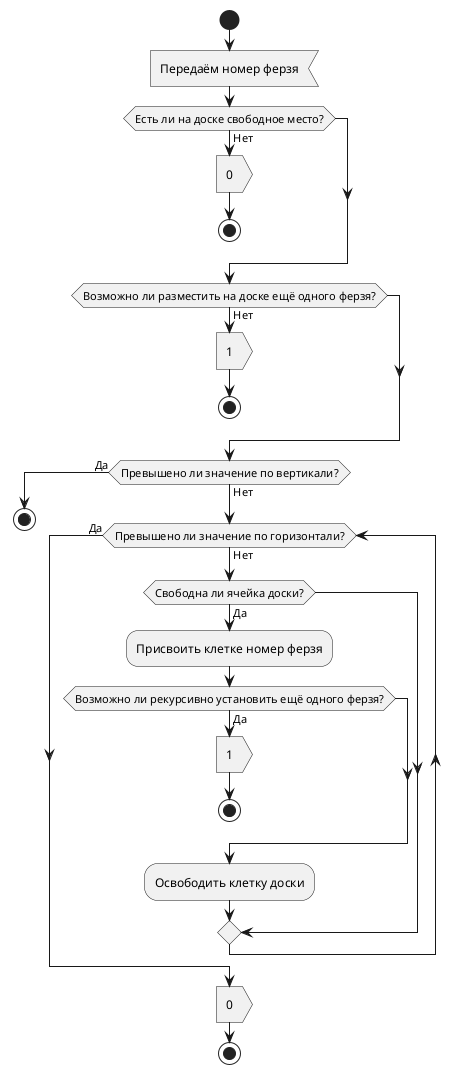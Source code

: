 ﻿@startuml
start
    :Передаём номер ферзя<


    if (Есть ли на доске свободное место?) then (Нет)
        :0>
        stop
    endif
    
    if (Возможно ли разместить на доске ещё одного ферзя?) then (Нет)
        :1>
        stop
    endif
    
    while (Превышено ли значение по вертикали?) is (Нет)
        while (Превышено ли значение по горизонтали?) is (Нет)
            if (Свободна ли ячейка доски?) then (Да)
                :Присвоить клетке номер ферзя;
                if (Возможно ли рекурсивно установить ещё одного ферзя?) then (Да)
                    :1>
                    stop
                endif
                :Освободить клетку доски;
            endif
        endwhile (Да)
        :0>
        stop
    endwhile (Да)
stop
@enduml